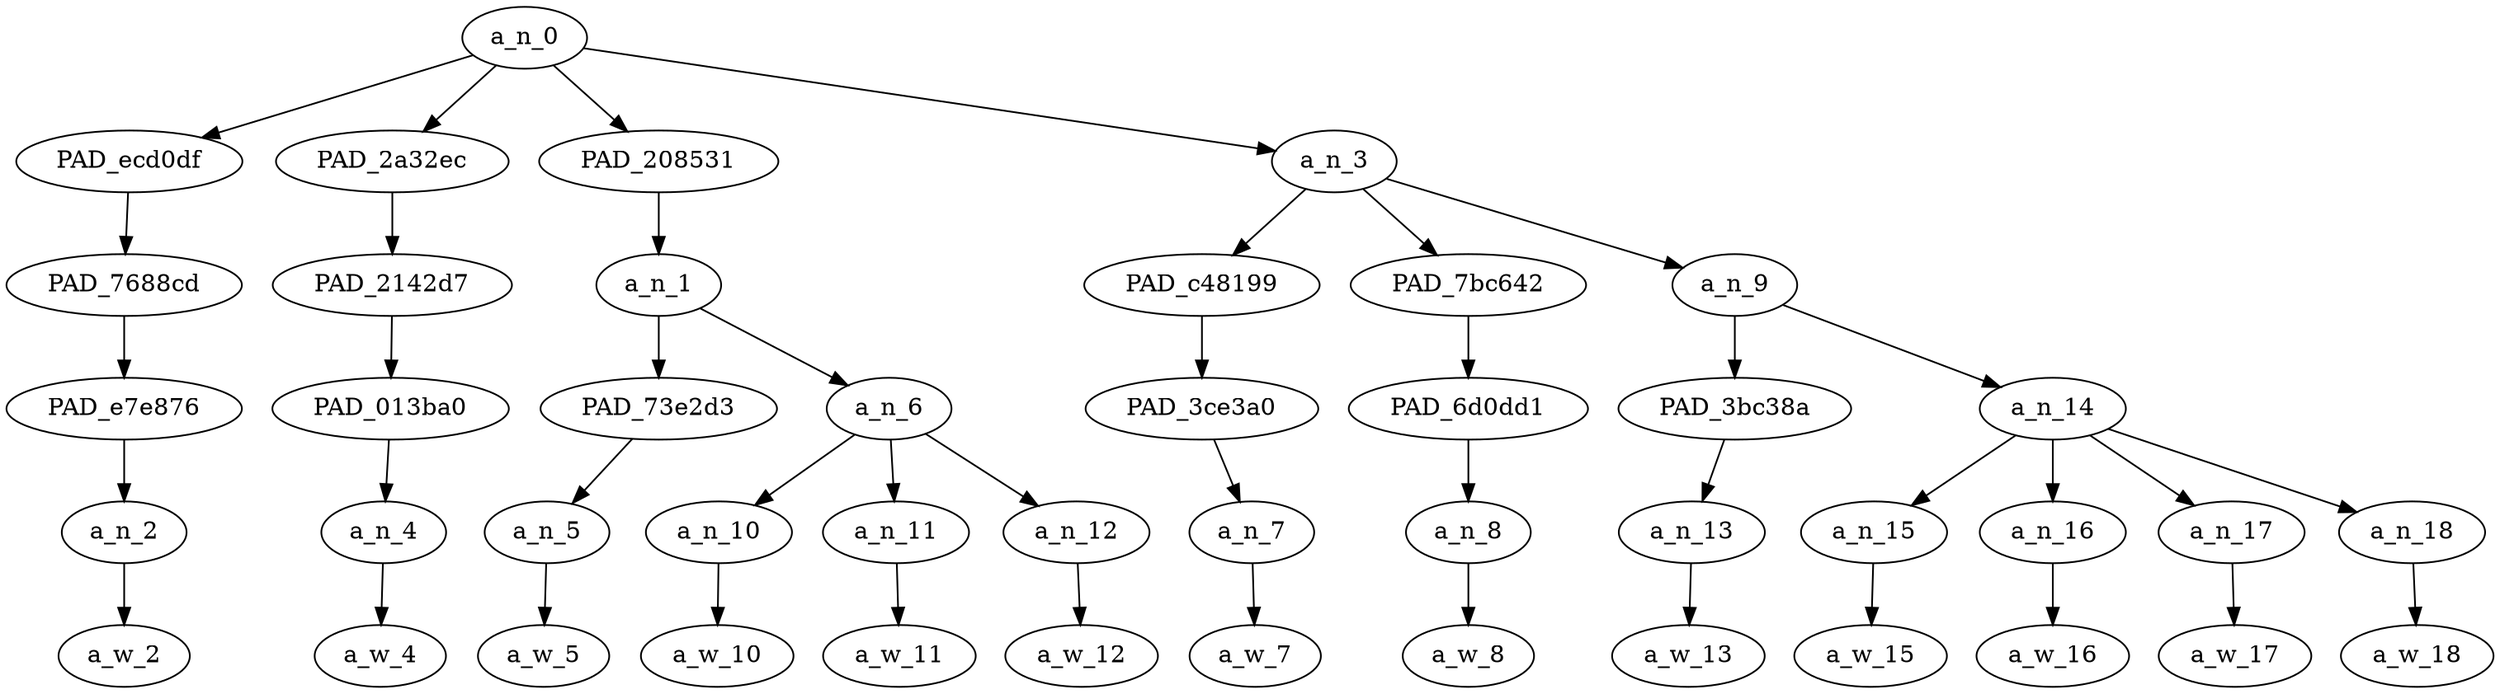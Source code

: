 strict digraph "" {
	a_n_0	[div_dir=1,
		index=0,
		level=5,
		pos="5.854166666666667,5!",
		text_span="[0, 1, 2, 3, 4, 5, 6, 7, 8, 9, 10, 11, 12]",
		value=1.00000003];
	PAD_ecd0df	[div_dir=1,
		index=1,
		level=4,
		pos="4.0,4!",
		text_span="[4]",
		value=0.04844736];
	a_n_0 -> PAD_ecd0df;
	PAD_2a32ec	[div_dir=1,
		index=3,
		level=4,
		pos="12.0,4!",
		text_span="[12]",
		value=0.06319839];
	a_n_0 -> PAD_2a32ec;
	PAD_208531	[div_dir=1,
		index=0,
		level=4,
		pos="1.0,4!",
		text_span="[0, 1, 2, 3]",
		value=0.32307864];
	a_n_0 -> PAD_208531;
	a_n_3	[div_dir=1,
		index=2,
		level=4,
		pos="6.416666666666667,4!",
		text_span="[5, 6, 7, 8, 9, 10, 11]",
		value=0.56492416];
	a_n_0 -> a_n_3;
	PAD_7688cd	[div_dir=1,
		index=1,
		level=3,
		pos="4.0,3!",
		text_span="[4]",
		value=0.04844736];
	PAD_ecd0df -> PAD_7688cd;
	PAD_e7e876	[div_dir=1,
		index=2,
		level=2,
		pos="4.0,2!",
		text_span="[4]",
		value=0.04844736];
	PAD_7688cd -> PAD_e7e876;
	a_n_2	[div_dir=1,
		index=4,
		level=1,
		pos="4.0,1!",
		text_span="[4]",
		value=0.04844736];
	PAD_e7e876 -> a_n_2;
	a_w_2	[div_dir=0,
		index=4,
		level=0,
		pos="4,0!",
		text_span="[4]",
		value=you];
	a_n_2 -> a_w_2;
	PAD_2142d7	[div_dir=1,
		index=5,
		level=3,
		pos="12.0,3!",
		text_span="[12]",
		value=0.06319839];
	PAD_2a32ec -> PAD_2142d7;
	PAD_013ba0	[div_dir=1,
		index=7,
		level=2,
		pos="12.0,2!",
		text_span="[12]",
		value=0.06319839];
	PAD_2142d7 -> PAD_013ba0;
	a_n_4	[div_dir=1,
		index=12,
		level=1,
		pos="12.0,1!",
		text_span="[12]",
		value=0.06319839];
	PAD_013ba0 -> a_n_4;
	a_w_4	[div_dir=0,
		index=12,
		level=0,
		pos="12,0!",
		text_span="[12]",
		value=🤗];
	a_n_4 -> a_w_4;
	a_n_1	[div_dir=1,
		index=0,
		level=3,
		pos="1.0,3!",
		text_span="[0, 1, 2, 3]",
		value=0.32307864];
	PAD_208531 -> a_n_1;
	PAD_73e2d3	[div_dir=1,
		index=0,
		level=2,
		pos="0.0,2!",
		text_span="[0]",
		value=0.04489965];
	a_n_1 -> PAD_73e2d3;
	a_n_6	[div_dir=1,
		index=1,
		level=2,
		pos="2.0,2!",
		text_span="[1, 2, 3]",
		value=0.27792101];
	a_n_1 -> a_n_6;
	a_n_5	[div_dir=1,
		index=0,
		level=1,
		pos="0.0,1!",
		text_span="[0]",
		value=0.04489965];
	PAD_73e2d3 -> a_n_5;
	a_w_5	[div_dir=0,
		index=0,
		level=0,
		pos="0,0!",
		text_span="[0]",
		value=in];
	a_n_5 -> a_w_5;
	a_n_10	[div_dir=1,
		index=1,
		level=1,
		pos="1.0,1!",
		text_span="[1]",
		value=0.05102703];
	a_n_6 -> a_n_10;
	a_n_11	[div_dir=1,
		index=2,
		level=1,
		pos="2.0,1!",
		text_span="[2]",
		value=0.09275248];
	a_n_6 -> a_n_11;
	a_n_12	[div_dir=1,
		index=3,
		level=1,
		pos="3.0,1!",
		text_span="[3]",
		value=0.13389083];
	a_n_6 -> a_n_12;
	a_w_10	[div_dir=0,
		index=1,
		level=0,
		pos="1,0!",
		text_span="[1]",
		value=every];
	a_n_10 -> a_w_10;
	a_w_11	[div_dir=0,
		index=2,
		level=0,
		pos="2,0!",
		text_span="[2]",
		value=female];
	a_n_11 -> a_w_11;
	a_w_12	[div_dir=0,
		index=3,
		level=0,
		pos="3,0!",
		text_span="[3]",
		value=bestie];
	a_n_12 -> a_w_12;
	PAD_c48199	[div_dir=1,
		index=2,
		level=3,
		pos="5.0,3!",
		text_span="[5]",
		value=0.03574497];
	a_n_3 -> PAD_c48199;
	PAD_7bc642	[div_dir=1,
		index=3,
		level=3,
		pos="6.0,3!",
		text_span="[6]",
		value=0.04124368];
	a_n_3 -> PAD_7bc642;
	a_n_9	[div_dir=-1,
		index=4,
		level=3,
		pos="8.25,3!",
		text_span="[7, 8, 9, 10, 11]",
		value=0.48783818];
	a_n_3 -> a_n_9;
	PAD_3ce3a0	[div_dir=1,
		index=3,
		level=2,
		pos="5.0,2!",
		text_span="[5]",
		value=0.03574497];
	PAD_c48199 -> PAD_3ce3a0;
	a_n_7	[div_dir=1,
		index=5,
		level=1,
		pos="5.0,1!",
		text_span="[5]",
		value=0.03574497];
	PAD_3ce3a0 -> a_n_7;
	a_w_7	[div_dir=0,
		index=5,
		level=0,
		pos="5,0!",
		text_span="[5]",
		value=will];
	a_n_7 -> a_w_7;
	PAD_6d0dd1	[div_dir=1,
		index=4,
		level=2,
		pos="6.0,2!",
		text_span="[6]",
		value=0.04124368];
	PAD_7bc642 -> PAD_6d0dd1;
	a_n_8	[div_dir=1,
		index=6,
		level=1,
		pos="6.0,1!",
		text_span="[6]",
		value=0.04124368];
	PAD_6d0dd1 -> a_n_8;
	a_w_8	[div_dir=0,
		index=6,
		level=0,
		pos="6,0!",
		text_span="[6]",
		value=always];
	a_n_8 -> a_w_8;
	PAD_3bc38a	[div_dir=1,
		index=5,
		level=2,
		pos="7.0,2!",
		text_span="[7]",
		value=0.04459374];
	a_n_9 -> PAD_3bc38a;
	a_n_14	[div_dir=-1,
		index=6,
		level=2,
		pos="9.5,2!",
		text_span="[8, 9, 10, 11]",
		value=0.44318017];
	a_n_9 -> a_n_14;
	a_n_13	[div_dir=1,
		index=7,
		level=1,
		pos="7.0,1!",
		text_span="[7]",
		value=0.04459374];
	PAD_3bc38a -> a_n_13;
	a_w_13	[div_dir=0,
		index=7,
		level=0,
		pos="7,0!",
		text_span="[7]",
		value=find];
	a_n_13 -> a_w_13;
	a_n_15	[div_dir=1,
		index=8,
		level=1,
		pos="8.0,1!",
		text_span="[8]",
		value=0.05168516];
	a_n_14 -> a_n_15;
	a_n_16	[div_dir=-1,
		index=9,
		level=1,
		pos="9.0,1!",
		text_span="[9]",
		value=0.16343611];
	a_n_14 -> a_n_16;
	a_n_17	[div_dir=1,
		index=10,
		level=1,
		pos="10.0,1!",
		text_span="[10]",
		value=0.09796138];
	a_n_14 -> a_n_17;
	a_n_18	[div_dir=-1,
		index=11,
		level=1,
		pos="11.0,1!",
		text_span="[11]",
		value=0.12987154];
	a_n_14 -> a_n_18;
	a_w_15	[div_dir=0,
		index=8,
		level=0,
		pos="8,0!",
		text_span="[8]",
		value=one];
	a_n_15 -> a_w_15;
	a_w_16	[div_dir=0,
		index=9,
		level=0,
		pos="9,0!",
		text_span="[9]",
		value=lesbian];
	a_n_16 -> a_w_16;
	a_w_17	[div_dir=0,
		index=10,
		level=0,
		pos="10,0!",
		text_span="[10]",
		value=😊];
	a_n_17 -> a_w_17;
	a_w_18	[div_dir=0,
		index=11,
		level=0,
		pos="11,0!",
		text_span="[11]",
		value=😋];
	a_n_18 -> a_w_18;
}
